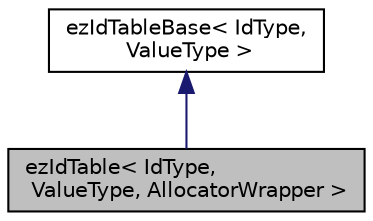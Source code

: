 digraph "ezIdTable&lt; IdType, ValueType, AllocatorWrapper &gt;"
{
 // LATEX_PDF_SIZE
  edge [fontname="Helvetica",fontsize="10",labelfontname="Helvetica",labelfontsize="10"];
  node [fontname="Helvetica",fontsize="10",shape=record];
  Node1 [label="ezIdTable\< IdType,\l ValueType, AllocatorWrapper \>",height=0.2,width=0.4,color="black", fillcolor="grey75", style="filled", fontcolor="black",tooltip=" "];
  Node2 -> Node1 [dir="back",color="midnightblue",fontsize="10",style="solid",fontname="Helvetica"];
  Node2 [label="ezIdTableBase\< IdType,\l ValueType \>",height=0.2,width=0.4,color="black", fillcolor="white", style="filled",URL="$da/d31/classez_id_table_base.htm",tooltip="Implementation of an id mapping table which stores id/value pairs."];
}

